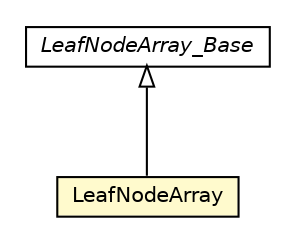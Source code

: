 #!/usr/local/bin/dot
#
# Class diagram 
# Generated by UMLGraph version 5.1 (http://www.umlgraph.org/)
#

digraph G {
	edge [fontname="Helvetica",fontsize=10,labelfontname="Helvetica",labelfontsize=10];
	node [fontname="Helvetica",fontsize=10,shape=plaintext];
	nodesep=0.25;
	ranksep=0.5;
	// pt.ist.fenixframework.adt.bplustree.LeafNodeArray_Base
	c70508 [label=<<table title="pt.ist.fenixframework.adt.bplustree.LeafNodeArray_Base" border="0" cellborder="1" cellspacing="0" cellpadding="2" port="p" href="./LeafNodeArray_Base.html">
		<tr><td><table border="0" cellspacing="0" cellpadding="1">
<tr><td align="center" balign="center"><font face="Helvetica-Oblique"> LeafNodeArray_Base </font></td></tr>
		</table></td></tr>
		</table>>, fontname="Helvetica", fontcolor="black", fontsize=10.0];
	// pt.ist.fenixframework.adt.bplustree.LeafNodeArray
	c70509 [label=<<table title="pt.ist.fenixframework.adt.bplustree.LeafNodeArray" border="0" cellborder="1" cellspacing="0" cellpadding="2" port="p" bgcolor="lemonChiffon" href="./LeafNodeArray.html">
		<tr><td><table border="0" cellspacing="0" cellpadding="1">
<tr><td align="center" balign="center"> LeafNodeArray </td></tr>
		</table></td></tr>
		</table>>, fontname="Helvetica", fontcolor="black", fontsize=10.0];
	//pt.ist.fenixframework.adt.bplustree.LeafNodeArray extends pt.ist.fenixframework.adt.bplustree.LeafNodeArray_Base
	c70508:p -> c70509:p [dir=back,arrowtail=empty];
}


